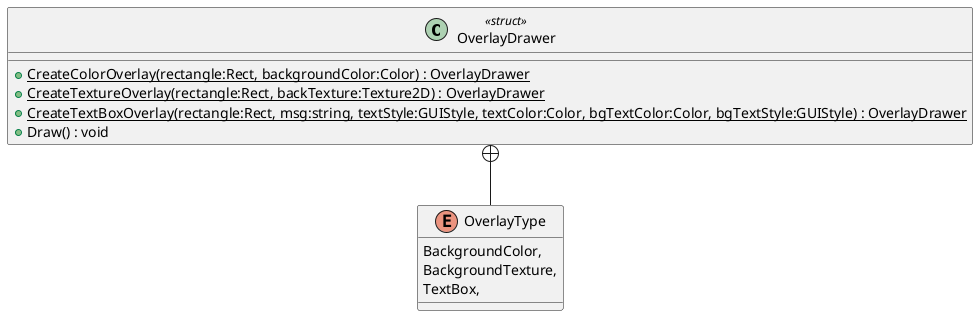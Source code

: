 @startuml
class OverlayDrawer <<struct>> {
    + {static} CreateColorOverlay(rectangle:Rect, backgroundColor:Color) : OverlayDrawer
    + {static} CreateTextureOverlay(rectangle:Rect, backTexture:Texture2D) : OverlayDrawer
    + {static} CreateTextBoxOverlay(rectangle:Rect, msg:string, textStyle:GUIStyle, textColor:Color, bgTextColor:Color, bgTextStyle:GUIStyle) : OverlayDrawer
    + Draw() : void
}
enum OverlayType {
    BackgroundColor,
    BackgroundTexture,
    TextBox,
}
OverlayDrawer +-- OverlayType
@enduml
